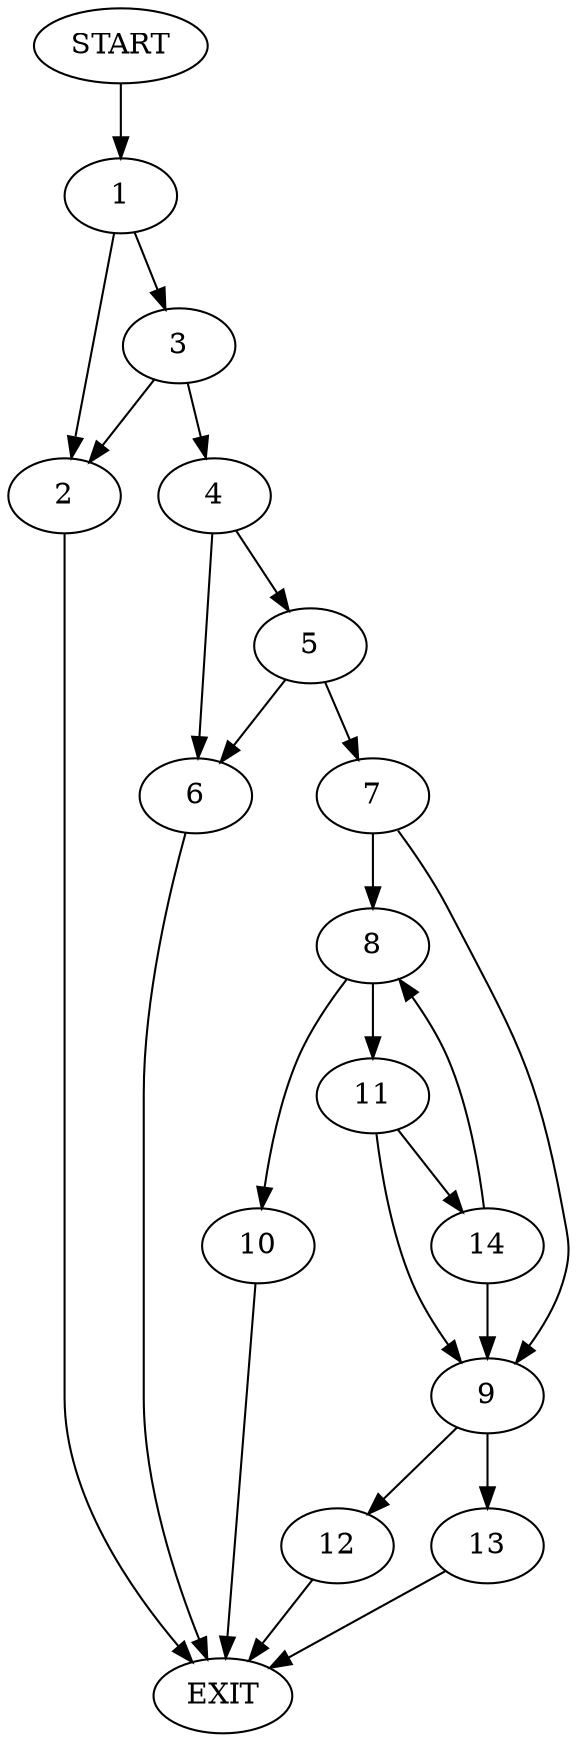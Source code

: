 digraph {
0 [label="START"]
15 [label="EXIT"]
0 -> 1
1 -> 2
1 -> 3
2 -> 15
3 -> 2
3 -> 4
4 -> 5
4 -> 6
5 -> 7
5 -> 6
6 -> 15
7 -> 8
7 -> 9
8 -> 10
8 -> 11
9 -> 12
9 -> 13
11 -> 9
11 -> 14
10 -> 15
14 -> 8
14 -> 9
12 -> 15
13 -> 15
}
